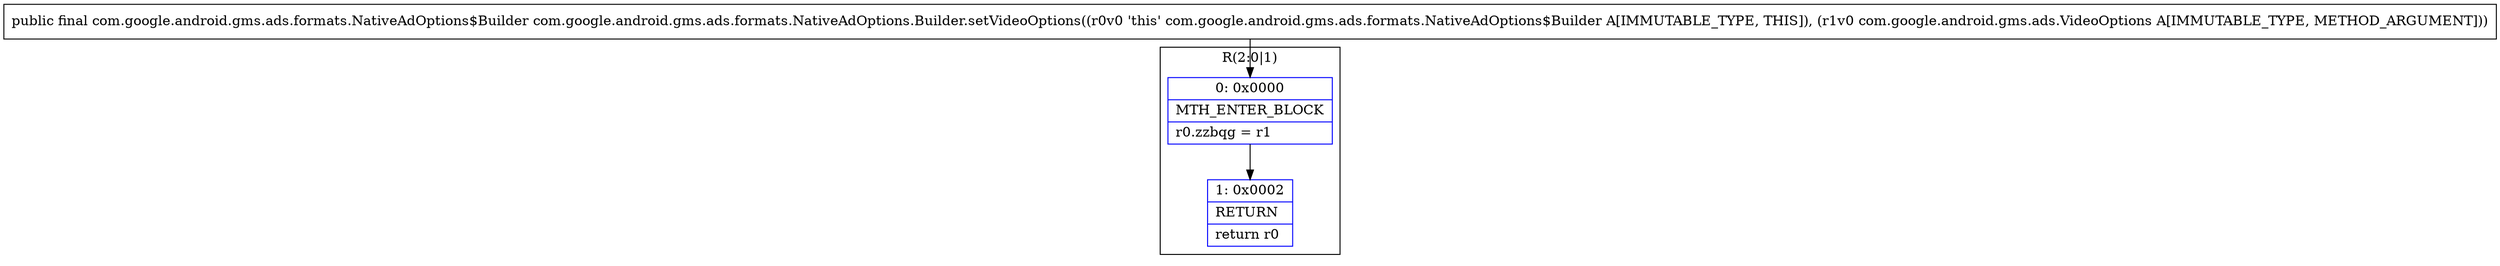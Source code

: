 digraph "CFG forcom.google.android.gms.ads.formats.NativeAdOptions.Builder.setVideoOptions(Lcom\/google\/android\/gms\/ads\/VideoOptions;)Lcom\/google\/android\/gms\/ads\/formats\/NativeAdOptions$Builder;" {
subgraph cluster_Region_955388621 {
label = "R(2:0|1)";
node [shape=record,color=blue];
Node_0 [shape=record,label="{0\:\ 0x0000|MTH_ENTER_BLOCK\l|r0.zzbqg = r1\l}"];
Node_1 [shape=record,label="{1\:\ 0x0002|RETURN\l|return r0\l}"];
}
MethodNode[shape=record,label="{public final com.google.android.gms.ads.formats.NativeAdOptions$Builder com.google.android.gms.ads.formats.NativeAdOptions.Builder.setVideoOptions((r0v0 'this' com.google.android.gms.ads.formats.NativeAdOptions$Builder A[IMMUTABLE_TYPE, THIS]), (r1v0 com.google.android.gms.ads.VideoOptions A[IMMUTABLE_TYPE, METHOD_ARGUMENT])) }"];
MethodNode -> Node_0;
Node_0 -> Node_1;
}

